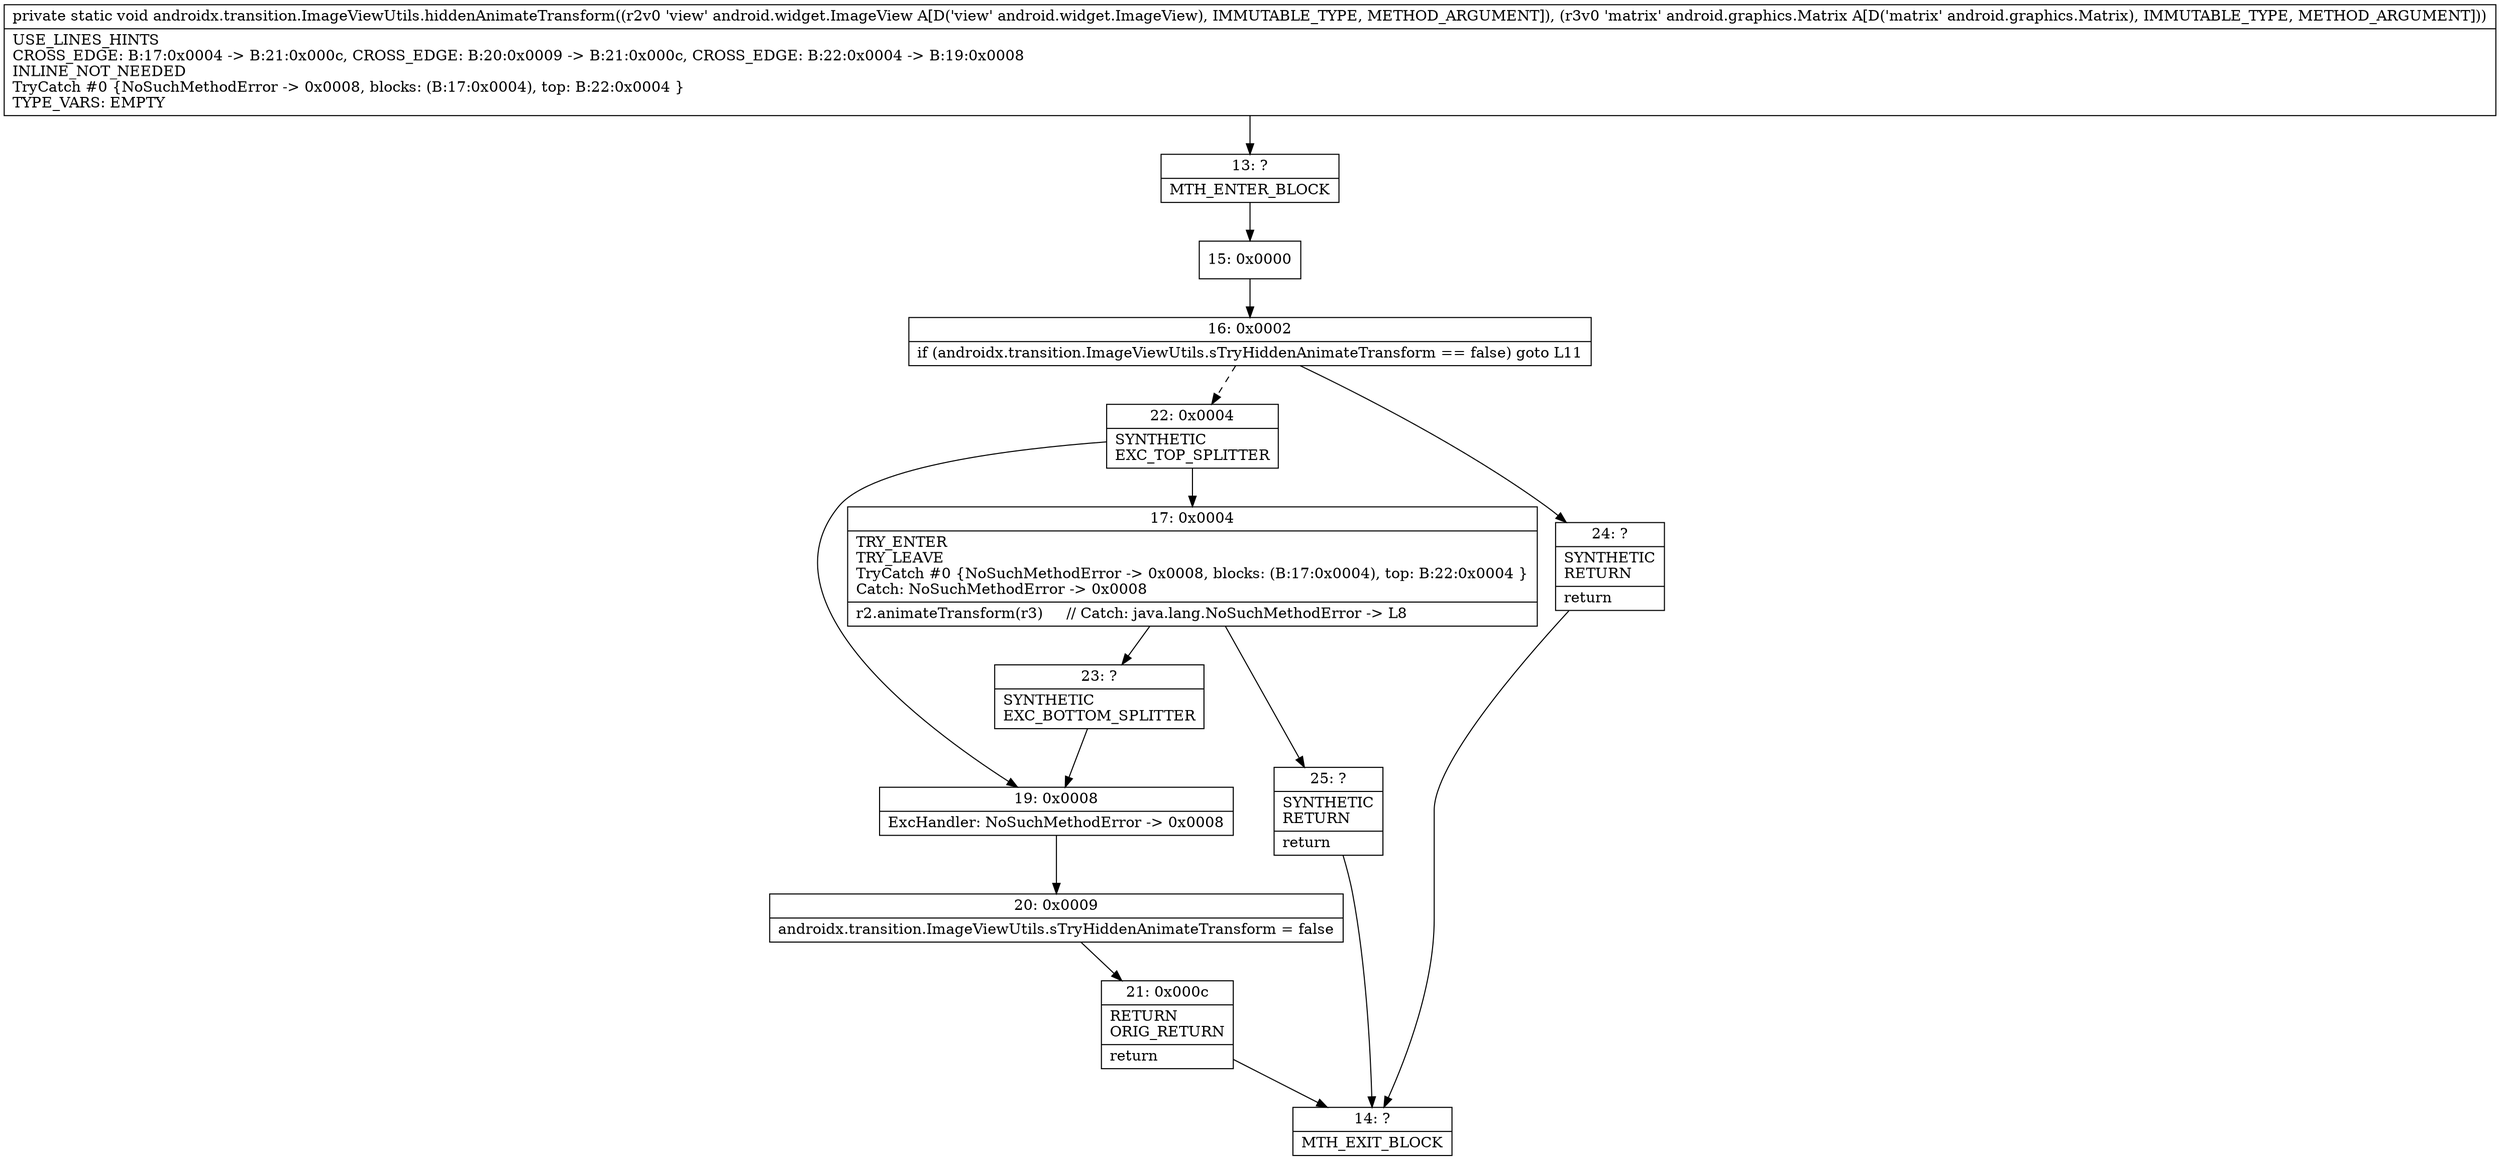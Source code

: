 digraph "CFG forandroidx.transition.ImageViewUtils.hiddenAnimateTransform(Landroid\/widget\/ImageView;Landroid\/graphics\/Matrix;)V" {
Node_13 [shape=record,label="{13\:\ ?|MTH_ENTER_BLOCK\l}"];
Node_15 [shape=record,label="{15\:\ 0x0000}"];
Node_16 [shape=record,label="{16\:\ 0x0002|if (androidx.transition.ImageViewUtils.sTryHiddenAnimateTransform == false) goto L11\l}"];
Node_22 [shape=record,label="{22\:\ 0x0004|SYNTHETIC\lEXC_TOP_SPLITTER\l}"];
Node_17 [shape=record,label="{17\:\ 0x0004|TRY_ENTER\lTRY_LEAVE\lTryCatch #0 \{NoSuchMethodError \-\> 0x0008, blocks: (B:17:0x0004), top: B:22:0x0004 \}\lCatch: NoSuchMethodError \-\> 0x0008\l|r2.animateTransform(r3)     \/\/ Catch: java.lang.NoSuchMethodError \-\> L8\l}"];
Node_23 [shape=record,label="{23\:\ ?|SYNTHETIC\lEXC_BOTTOM_SPLITTER\l}"];
Node_25 [shape=record,label="{25\:\ ?|SYNTHETIC\lRETURN\l|return\l}"];
Node_14 [shape=record,label="{14\:\ ?|MTH_EXIT_BLOCK\l}"];
Node_19 [shape=record,label="{19\:\ 0x0008|ExcHandler: NoSuchMethodError \-\> 0x0008\l}"];
Node_20 [shape=record,label="{20\:\ 0x0009|androidx.transition.ImageViewUtils.sTryHiddenAnimateTransform = false\l}"];
Node_21 [shape=record,label="{21\:\ 0x000c|RETURN\lORIG_RETURN\l|return\l}"];
Node_24 [shape=record,label="{24\:\ ?|SYNTHETIC\lRETURN\l|return\l}"];
MethodNode[shape=record,label="{private static void androidx.transition.ImageViewUtils.hiddenAnimateTransform((r2v0 'view' android.widget.ImageView A[D('view' android.widget.ImageView), IMMUTABLE_TYPE, METHOD_ARGUMENT]), (r3v0 'matrix' android.graphics.Matrix A[D('matrix' android.graphics.Matrix), IMMUTABLE_TYPE, METHOD_ARGUMENT]))  | USE_LINES_HINTS\lCROSS_EDGE: B:17:0x0004 \-\> B:21:0x000c, CROSS_EDGE: B:20:0x0009 \-\> B:21:0x000c, CROSS_EDGE: B:22:0x0004 \-\> B:19:0x0008\lINLINE_NOT_NEEDED\lTryCatch #0 \{NoSuchMethodError \-\> 0x0008, blocks: (B:17:0x0004), top: B:22:0x0004 \}\lTYPE_VARS: EMPTY\l}"];
MethodNode -> Node_13;Node_13 -> Node_15;
Node_15 -> Node_16;
Node_16 -> Node_22[style=dashed];
Node_16 -> Node_24;
Node_22 -> Node_17;
Node_22 -> Node_19;
Node_17 -> Node_23;
Node_17 -> Node_25;
Node_23 -> Node_19;
Node_25 -> Node_14;
Node_19 -> Node_20;
Node_20 -> Node_21;
Node_21 -> Node_14;
Node_24 -> Node_14;
}

